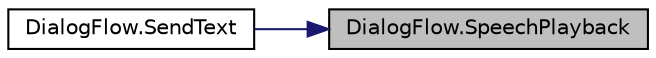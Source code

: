 digraph "DialogFlow.SpeechPlayback"
{
 // LATEX_PDF_SIZE
  edge [fontname="Helvetica",fontsize="10",labelfontname="Helvetica",labelfontsize="10"];
  node [fontname="Helvetica",fontsize="10",shape=record];
  rankdir="RL";
  Node1 [label="DialogFlow.SpeechPlayback",height=0.2,width=0.4,color="black", fillcolor="grey75", style="filled", fontcolor="black",tooltip=" "];
  Node1 -> Node2 [dir="back",color="midnightblue",fontsize="10",style="solid",fontname="Helvetica"];
  Node2 [label="DialogFlow.SendText",height=0.2,width=0.4,color="black", fillcolor="white", style="filled",URL="$class_dialog_flow.html#aaa4aed666bb64845a05c4507e5b431d7",tooltip=" "];
}
